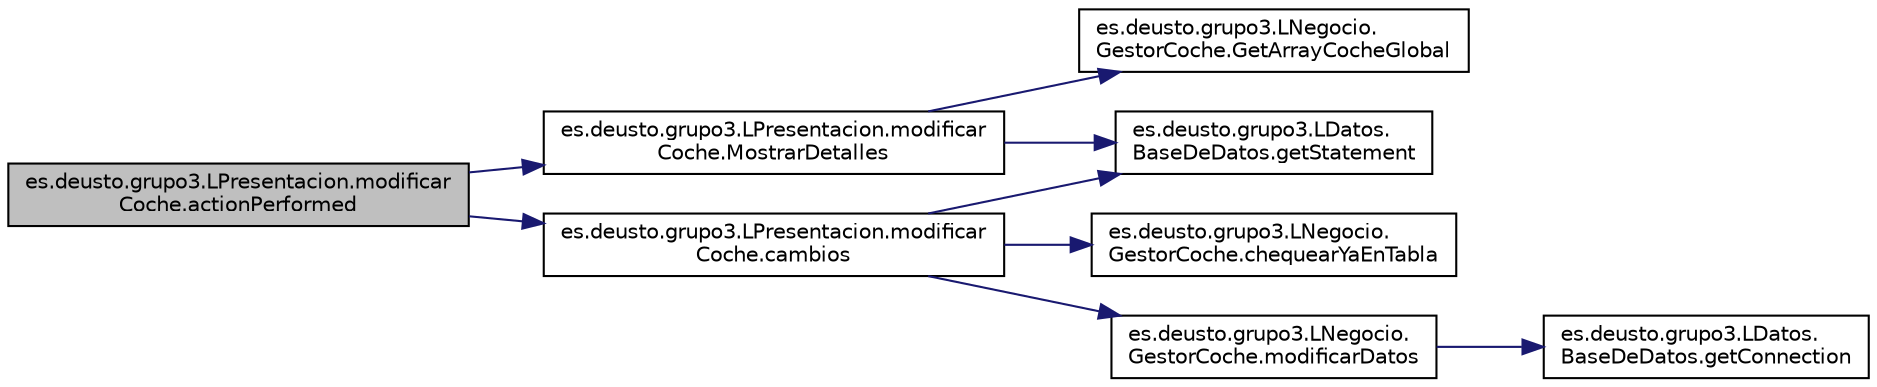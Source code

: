 digraph "es.deusto.grupo3.LPresentacion.modificarCoche.actionPerformed"
{
  edge [fontname="Helvetica",fontsize="10",labelfontname="Helvetica",labelfontsize="10"];
  node [fontname="Helvetica",fontsize="10",shape=record];
  rankdir="LR";
  Node6 [label="es.deusto.grupo3.LPresentacion.modificar\lCoche.actionPerformed",height=0.2,width=0.4,color="black", fillcolor="grey75", style="filled", fontcolor="black"];
  Node6 -> Node7 [color="midnightblue",fontsize="10",style="solid",fontname="Helvetica"];
  Node7 [label="es.deusto.grupo3.LPresentacion.modificar\lCoche.MostrarDetalles",height=0.2,width=0.4,color="black", fillcolor="white", style="filled",URL="$classes_1_1deusto_1_1grupo3_1_1_l_presentacion_1_1modificar_coche.html#aaa6ebda7978ced9fadb60ac4a5fd36e6"];
  Node7 -> Node8 [color="midnightblue",fontsize="10",style="solid",fontname="Helvetica"];
  Node8 [label="es.deusto.grupo3.LDatos.\lBaseDeDatos.getStatement",height=0.2,width=0.4,color="black", fillcolor="white", style="filled",URL="$classes_1_1deusto_1_1grupo3_1_1_l_datos_1_1_base_de_datos.html#a9657b1feb4c9852ab9d5f438239cb7b4"];
  Node7 -> Node9 [color="midnightblue",fontsize="10",style="solid",fontname="Helvetica"];
  Node9 [label="es.deusto.grupo3.LNegocio.\lGestorCoche.GetArrayCocheGlobal",height=0.2,width=0.4,color="black", fillcolor="white", style="filled",URL="$classes_1_1deusto_1_1grupo3_1_1_l_negocio_1_1_gestor_coche.html#a041b29853e93b3e53a0b90c771c3a77c"];
  Node6 -> Node10 [color="midnightblue",fontsize="10",style="solid",fontname="Helvetica"];
  Node10 [label="es.deusto.grupo3.LPresentacion.modificar\lCoche.cambios",height=0.2,width=0.4,color="black", fillcolor="white", style="filled",URL="$classes_1_1deusto_1_1grupo3_1_1_l_presentacion_1_1modificar_coche.html#aa84bf7497c826770bdb0e0109f295bd2"];
  Node10 -> Node8 [color="midnightblue",fontsize="10",style="solid",fontname="Helvetica"];
  Node10 -> Node11 [color="midnightblue",fontsize="10",style="solid",fontname="Helvetica"];
  Node11 [label="es.deusto.grupo3.LNegocio.\lGestorCoche.chequearYaEnTabla",height=0.2,width=0.4,color="black", fillcolor="white", style="filled",URL="$classes_1_1deusto_1_1grupo3_1_1_l_negocio_1_1_gestor_coche.html#ad153cc0c04c3cb9a6825f8ad30473a60"];
  Node10 -> Node12 [color="midnightblue",fontsize="10",style="solid",fontname="Helvetica"];
  Node12 [label="es.deusto.grupo3.LNegocio.\lGestorCoche.modificarDatos",height=0.2,width=0.4,color="black", fillcolor="white", style="filled",URL="$classes_1_1deusto_1_1grupo3_1_1_l_negocio_1_1_gestor_coche.html#a25681646c4af74d0558b041b096a4e20"];
  Node12 -> Node13 [color="midnightblue",fontsize="10",style="solid",fontname="Helvetica"];
  Node13 [label="es.deusto.grupo3.LDatos.\lBaseDeDatos.getConnection",height=0.2,width=0.4,color="black", fillcolor="white", style="filled",URL="$classes_1_1deusto_1_1grupo3_1_1_l_datos_1_1_base_de_datos.html#a1c5069726bf3121d34bd186fd6f76972"];
}
